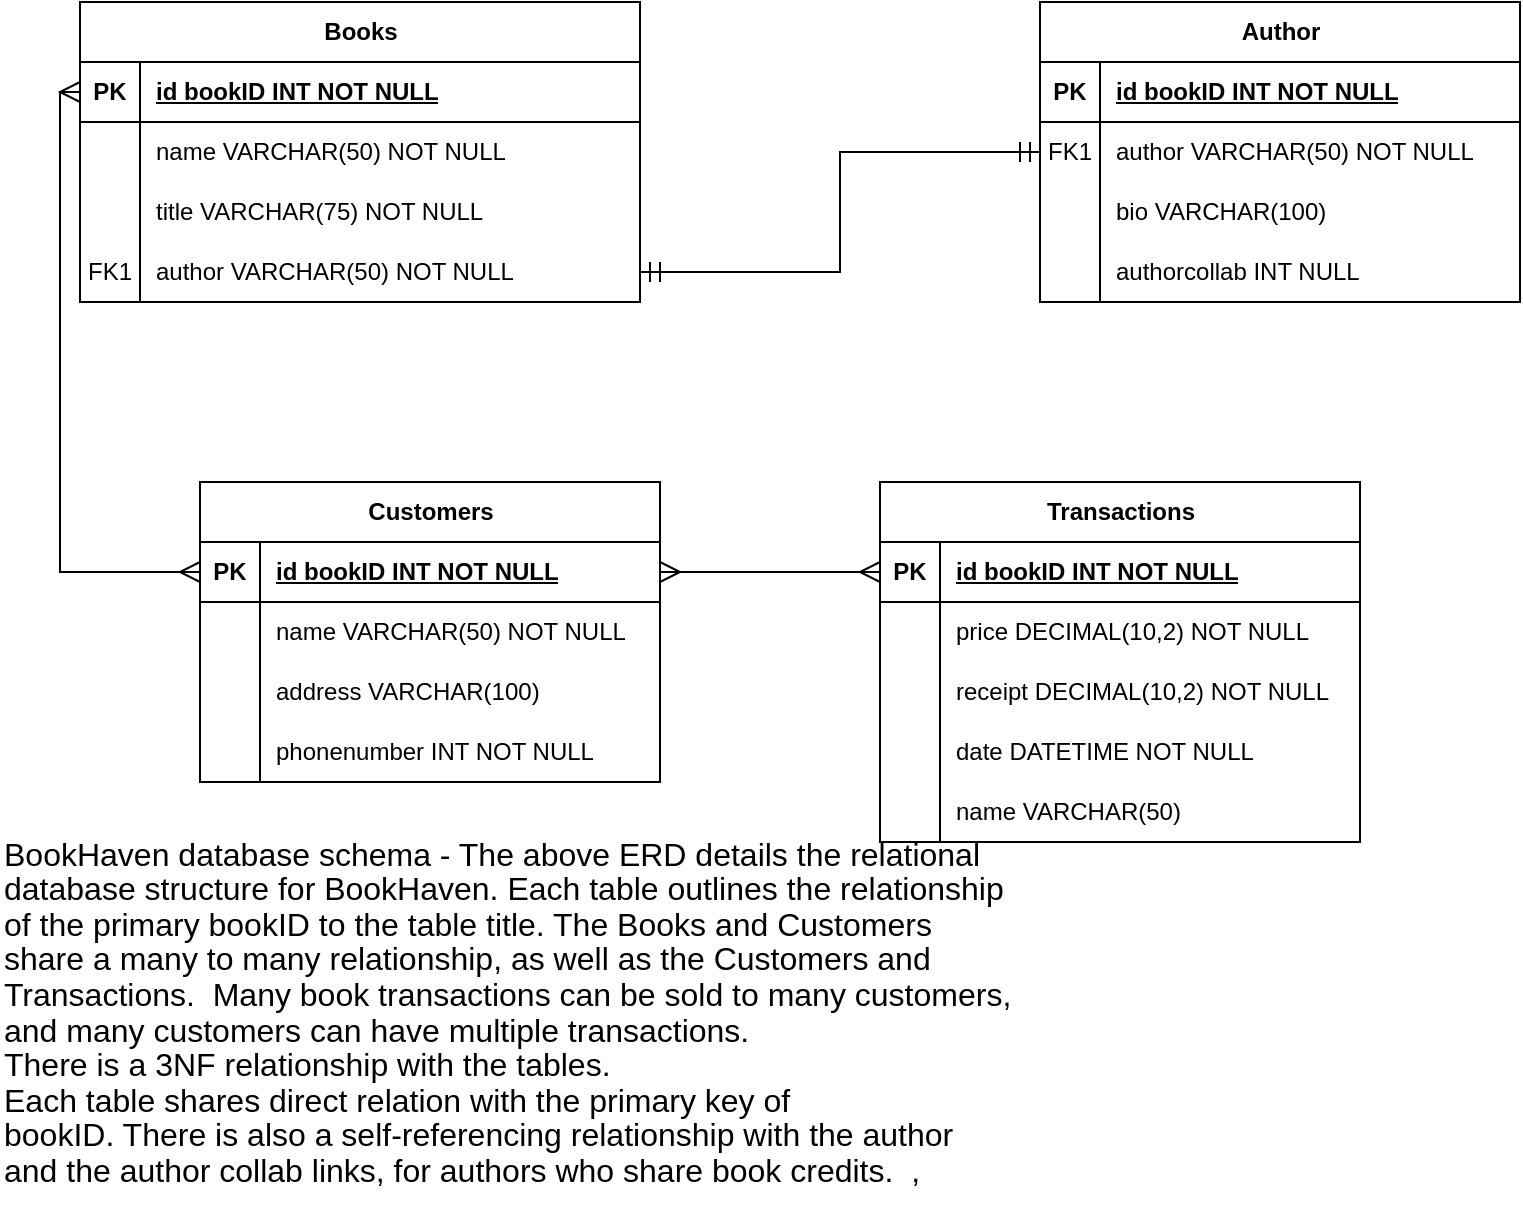 <mxfile version="24.4.8" type="github" pages="2">
  <diagram name="Page-1" id="b520641d-4fe3-3701-9064-5fc419738815">
    <mxGraphModel dx="880" dy="518" grid="1" gridSize="10" guides="1" tooltips="1" connect="1" arrows="1" fold="1" page="1" pageScale="1" pageWidth="1100" pageHeight="850" background="none" math="0" shadow="0">
      <root>
        <mxCell id="0" />
        <mxCell id="1" parent="0" />
        <mxCell id="zmjlTHQmK8Kd3rQYt212-67" value="" style="shape=tableRow;horizontal=0;startSize=0;swimlaneHead=0;swimlaneBody=0;top=0;left=0;bottom=0;right=0;collapsible=0;dropTarget=0;fillColor=none;points=[[0,0.5],[1,0.5]];portConstraint=eastwest;strokeColor=inherit;fontSize=16;" vertex="1" parent="1">
          <mxGeometry x="60" y="160" width="180" height="30" as="geometry" />
        </mxCell>
        <mxCell id="zmjlTHQmK8Kd3rQYt212-68" value="" style="shape=partialRectangle;html=1;whiteSpace=wrap;connectable=0;fillColor=none;top=0;left=0;bottom=0;right=0;overflow=hidden;strokeColor=inherit;fontSize=16;" vertex="1" parent="zmjlTHQmK8Kd3rQYt212-67">
          <mxGeometry width="40" height="30" as="geometry">
            <mxRectangle width="40" height="30" as="alternateBounds" />
          </mxGeometry>
        </mxCell>
        <mxCell id="zmjlTHQmK8Kd3rQYt212-97" value="Transactions" style="shape=table;startSize=30;container=1;collapsible=1;childLayout=tableLayout;fixedRows=1;rowLines=0;fontStyle=1;align=center;resizeLast=1;html=1;" vertex="1" parent="1">
          <mxGeometry x="480" y="280" width="240" height="180" as="geometry" />
        </mxCell>
        <mxCell id="zmjlTHQmK8Kd3rQYt212-98" value="" style="shape=tableRow;horizontal=0;startSize=0;swimlaneHead=0;swimlaneBody=0;fillColor=none;collapsible=0;dropTarget=0;points=[[0,0.5],[1,0.5]];portConstraint=eastwest;top=0;left=0;right=0;bottom=1;" vertex="1" parent="zmjlTHQmK8Kd3rQYt212-97">
          <mxGeometry y="30" width="240" height="30" as="geometry" />
        </mxCell>
        <mxCell id="zmjlTHQmK8Kd3rQYt212-99" value="PK" style="shape=partialRectangle;connectable=0;fillColor=none;top=0;left=0;bottom=0;right=0;fontStyle=1;overflow=hidden;whiteSpace=wrap;html=1;" vertex="1" parent="zmjlTHQmK8Kd3rQYt212-98">
          <mxGeometry width="30" height="30" as="geometry">
            <mxRectangle width="30" height="30" as="alternateBounds" />
          </mxGeometry>
        </mxCell>
        <mxCell id="zmjlTHQmK8Kd3rQYt212-100" value="id bookID INT NOT NULL" style="shape=partialRectangle;connectable=0;fillColor=none;top=0;left=0;bottom=0;right=0;align=left;spacingLeft=6;fontStyle=5;overflow=hidden;whiteSpace=wrap;html=1;" vertex="1" parent="zmjlTHQmK8Kd3rQYt212-98">
          <mxGeometry x="30" width="210" height="30" as="geometry">
            <mxRectangle width="210" height="30" as="alternateBounds" />
          </mxGeometry>
        </mxCell>
        <mxCell id="zmjlTHQmK8Kd3rQYt212-101" value="" style="shape=tableRow;horizontal=0;startSize=0;swimlaneHead=0;swimlaneBody=0;fillColor=none;collapsible=0;dropTarget=0;points=[[0,0.5],[1,0.5]];portConstraint=eastwest;top=0;left=0;right=0;bottom=0;" vertex="1" parent="zmjlTHQmK8Kd3rQYt212-97">
          <mxGeometry y="60" width="240" height="30" as="geometry" />
        </mxCell>
        <mxCell id="zmjlTHQmK8Kd3rQYt212-102" value="" style="shape=partialRectangle;connectable=0;fillColor=none;top=0;left=0;bottom=0;right=0;editable=1;overflow=hidden;whiteSpace=wrap;html=1;" vertex="1" parent="zmjlTHQmK8Kd3rQYt212-101">
          <mxGeometry width="30" height="30" as="geometry">
            <mxRectangle width="30" height="30" as="alternateBounds" />
          </mxGeometry>
        </mxCell>
        <mxCell id="zmjlTHQmK8Kd3rQYt212-103" value="price DECIMAL(10,2) NOT NULL" style="shape=partialRectangle;connectable=0;fillColor=none;top=0;left=0;bottom=0;right=0;align=left;spacingLeft=6;overflow=hidden;whiteSpace=wrap;html=1;" vertex="1" parent="zmjlTHQmK8Kd3rQYt212-101">
          <mxGeometry x="30" width="210" height="30" as="geometry">
            <mxRectangle width="210" height="30" as="alternateBounds" />
          </mxGeometry>
        </mxCell>
        <mxCell id="zmjlTHQmK8Kd3rQYt212-104" value="" style="shape=tableRow;horizontal=0;startSize=0;swimlaneHead=0;swimlaneBody=0;fillColor=none;collapsible=0;dropTarget=0;points=[[0,0.5],[1,0.5]];portConstraint=eastwest;top=0;left=0;right=0;bottom=0;" vertex="1" parent="zmjlTHQmK8Kd3rQYt212-97">
          <mxGeometry y="90" width="240" height="30" as="geometry" />
        </mxCell>
        <mxCell id="zmjlTHQmK8Kd3rQYt212-105" value="" style="shape=partialRectangle;connectable=0;fillColor=none;top=0;left=0;bottom=0;right=0;editable=1;overflow=hidden;whiteSpace=wrap;html=1;" vertex="1" parent="zmjlTHQmK8Kd3rQYt212-104">
          <mxGeometry width="30" height="30" as="geometry">
            <mxRectangle width="30" height="30" as="alternateBounds" />
          </mxGeometry>
        </mxCell>
        <mxCell id="zmjlTHQmK8Kd3rQYt212-106" value="receipt DECIMAL(10,2) NOT NULL" style="shape=partialRectangle;connectable=0;fillColor=none;top=0;left=0;bottom=0;right=0;align=left;spacingLeft=6;overflow=hidden;whiteSpace=wrap;html=1;" vertex="1" parent="zmjlTHQmK8Kd3rQYt212-104">
          <mxGeometry x="30" width="210" height="30" as="geometry">
            <mxRectangle width="210" height="30" as="alternateBounds" />
          </mxGeometry>
        </mxCell>
        <mxCell id="zmjlTHQmK8Kd3rQYt212-107" value="" style="shape=tableRow;horizontal=0;startSize=0;swimlaneHead=0;swimlaneBody=0;fillColor=none;collapsible=0;dropTarget=0;points=[[0,0.5],[1,0.5]];portConstraint=eastwest;top=0;left=0;right=0;bottom=0;" vertex="1" parent="zmjlTHQmK8Kd3rQYt212-97">
          <mxGeometry y="120" width="240" height="30" as="geometry" />
        </mxCell>
        <mxCell id="zmjlTHQmK8Kd3rQYt212-108" value="" style="shape=partialRectangle;connectable=0;fillColor=none;top=0;left=0;bottom=0;right=0;editable=1;overflow=hidden;whiteSpace=wrap;html=1;" vertex="1" parent="zmjlTHQmK8Kd3rQYt212-107">
          <mxGeometry width="30" height="30" as="geometry">
            <mxRectangle width="30" height="30" as="alternateBounds" />
          </mxGeometry>
        </mxCell>
        <mxCell id="zmjlTHQmK8Kd3rQYt212-109" value="date DATETIME NOT NULL" style="shape=partialRectangle;connectable=0;fillColor=none;top=0;left=0;bottom=0;right=0;align=left;spacingLeft=6;overflow=hidden;whiteSpace=wrap;html=1;" vertex="1" parent="zmjlTHQmK8Kd3rQYt212-107">
          <mxGeometry x="30" width="210" height="30" as="geometry">
            <mxRectangle width="210" height="30" as="alternateBounds" />
          </mxGeometry>
        </mxCell>
        <mxCell id="zmjlTHQmK8Kd3rQYt212-149" value="" style="shape=tableRow;horizontal=0;startSize=0;swimlaneHead=0;swimlaneBody=0;fillColor=none;collapsible=0;dropTarget=0;points=[[0,0.5],[1,0.5]];portConstraint=eastwest;top=0;left=0;right=0;bottom=0;" vertex="1" parent="zmjlTHQmK8Kd3rQYt212-97">
          <mxGeometry y="150" width="240" height="30" as="geometry" />
        </mxCell>
        <mxCell id="zmjlTHQmK8Kd3rQYt212-150" value="" style="shape=partialRectangle;connectable=0;fillColor=none;top=0;left=0;bottom=0;right=0;editable=1;overflow=hidden;whiteSpace=wrap;html=1;" vertex="1" parent="zmjlTHQmK8Kd3rQYt212-149">
          <mxGeometry width="30" height="30" as="geometry">
            <mxRectangle width="30" height="30" as="alternateBounds" />
          </mxGeometry>
        </mxCell>
        <mxCell id="zmjlTHQmK8Kd3rQYt212-151" value="name VARCHAR(50)" style="shape=partialRectangle;connectable=0;fillColor=none;top=0;left=0;bottom=0;right=0;align=left;spacingLeft=6;overflow=hidden;whiteSpace=wrap;html=1;" vertex="1" parent="zmjlTHQmK8Kd3rQYt212-149">
          <mxGeometry x="30" width="210" height="30" as="geometry">
            <mxRectangle width="210" height="30" as="alternateBounds" />
          </mxGeometry>
        </mxCell>
        <mxCell id="zmjlTHQmK8Kd3rQYt212-110" value="Customers" style="shape=table;startSize=30;container=1;collapsible=1;childLayout=tableLayout;fixedRows=1;rowLines=0;fontStyle=1;align=center;resizeLast=1;html=1;" vertex="1" parent="1">
          <mxGeometry x="140" y="280" width="230" height="150" as="geometry" />
        </mxCell>
        <mxCell id="zmjlTHQmK8Kd3rQYt212-111" value="" style="shape=tableRow;horizontal=0;startSize=0;swimlaneHead=0;swimlaneBody=0;fillColor=none;collapsible=0;dropTarget=0;points=[[0,0.5],[1,0.5]];portConstraint=eastwest;top=0;left=0;right=0;bottom=1;" vertex="1" parent="zmjlTHQmK8Kd3rQYt212-110">
          <mxGeometry y="30" width="230" height="30" as="geometry" />
        </mxCell>
        <mxCell id="zmjlTHQmK8Kd3rQYt212-112" value="PK" style="shape=partialRectangle;connectable=0;fillColor=none;top=0;left=0;bottom=0;right=0;fontStyle=1;overflow=hidden;whiteSpace=wrap;html=1;" vertex="1" parent="zmjlTHQmK8Kd3rQYt212-111">
          <mxGeometry width="30" height="30" as="geometry">
            <mxRectangle width="30" height="30" as="alternateBounds" />
          </mxGeometry>
        </mxCell>
        <mxCell id="zmjlTHQmK8Kd3rQYt212-113" value="id bookID INT NOT NULL" style="shape=partialRectangle;connectable=0;fillColor=none;top=0;left=0;bottom=0;right=0;align=left;spacingLeft=6;fontStyle=5;overflow=hidden;whiteSpace=wrap;html=1;" vertex="1" parent="zmjlTHQmK8Kd3rQYt212-111">
          <mxGeometry x="30" width="200" height="30" as="geometry">
            <mxRectangle width="200" height="30" as="alternateBounds" />
          </mxGeometry>
        </mxCell>
        <mxCell id="zmjlTHQmK8Kd3rQYt212-114" value="" style="shape=tableRow;horizontal=0;startSize=0;swimlaneHead=0;swimlaneBody=0;fillColor=none;collapsible=0;dropTarget=0;points=[[0,0.5],[1,0.5]];portConstraint=eastwest;top=0;left=0;right=0;bottom=0;" vertex="1" parent="zmjlTHQmK8Kd3rQYt212-110">
          <mxGeometry y="60" width="230" height="30" as="geometry" />
        </mxCell>
        <mxCell id="zmjlTHQmK8Kd3rQYt212-115" value="" style="shape=partialRectangle;connectable=0;fillColor=none;top=0;left=0;bottom=0;right=0;editable=1;overflow=hidden;whiteSpace=wrap;html=1;" vertex="1" parent="zmjlTHQmK8Kd3rQYt212-114">
          <mxGeometry width="30" height="30" as="geometry">
            <mxRectangle width="30" height="30" as="alternateBounds" />
          </mxGeometry>
        </mxCell>
        <mxCell id="zmjlTHQmK8Kd3rQYt212-116" value="name VARCHAR(50) NOT NULL" style="shape=partialRectangle;connectable=0;fillColor=none;top=0;left=0;bottom=0;right=0;align=left;spacingLeft=6;overflow=hidden;whiteSpace=wrap;html=1;" vertex="1" parent="zmjlTHQmK8Kd3rQYt212-114">
          <mxGeometry x="30" width="200" height="30" as="geometry">
            <mxRectangle width="200" height="30" as="alternateBounds" />
          </mxGeometry>
        </mxCell>
        <mxCell id="zmjlTHQmK8Kd3rQYt212-117" value="" style="shape=tableRow;horizontal=0;startSize=0;swimlaneHead=0;swimlaneBody=0;fillColor=none;collapsible=0;dropTarget=0;points=[[0,0.5],[1,0.5]];portConstraint=eastwest;top=0;left=0;right=0;bottom=0;" vertex="1" parent="zmjlTHQmK8Kd3rQYt212-110">
          <mxGeometry y="90" width="230" height="30" as="geometry" />
        </mxCell>
        <mxCell id="zmjlTHQmK8Kd3rQYt212-118" value="" style="shape=partialRectangle;connectable=0;fillColor=none;top=0;left=0;bottom=0;right=0;editable=1;overflow=hidden;whiteSpace=wrap;html=1;" vertex="1" parent="zmjlTHQmK8Kd3rQYt212-117">
          <mxGeometry width="30" height="30" as="geometry">
            <mxRectangle width="30" height="30" as="alternateBounds" />
          </mxGeometry>
        </mxCell>
        <mxCell id="zmjlTHQmK8Kd3rQYt212-119" value="address VARCHAR(100)" style="shape=partialRectangle;connectable=0;fillColor=none;top=0;left=0;bottom=0;right=0;align=left;spacingLeft=6;overflow=hidden;whiteSpace=wrap;html=1;" vertex="1" parent="zmjlTHQmK8Kd3rQYt212-117">
          <mxGeometry x="30" width="200" height="30" as="geometry">
            <mxRectangle width="200" height="30" as="alternateBounds" />
          </mxGeometry>
        </mxCell>
        <mxCell id="zmjlTHQmK8Kd3rQYt212-120" value="" style="shape=tableRow;horizontal=0;startSize=0;swimlaneHead=0;swimlaneBody=0;fillColor=none;collapsible=0;dropTarget=0;points=[[0,0.5],[1,0.5]];portConstraint=eastwest;top=0;left=0;right=0;bottom=0;" vertex="1" parent="zmjlTHQmK8Kd3rQYt212-110">
          <mxGeometry y="120" width="230" height="30" as="geometry" />
        </mxCell>
        <mxCell id="zmjlTHQmK8Kd3rQYt212-121" value="" style="shape=partialRectangle;connectable=0;fillColor=none;top=0;left=0;bottom=0;right=0;editable=1;overflow=hidden;whiteSpace=wrap;html=1;" vertex="1" parent="zmjlTHQmK8Kd3rQYt212-120">
          <mxGeometry width="30" height="30" as="geometry">
            <mxRectangle width="30" height="30" as="alternateBounds" />
          </mxGeometry>
        </mxCell>
        <mxCell id="zmjlTHQmK8Kd3rQYt212-122" value="phonenumber INT NOT NULL" style="shape=partialRectangle;connectable=0;fillColor=none;top=0;left=0;bottom=0;right=0;align=left;spacingLeft=6;overflow=hidden;whiteSpace=wrap;html=1;" vertex="1" parent="zmjlTHQmK8Kd3rQYt212-120">
          <mxGeometry x="30" width="200" height="30" as="geometry">
            <mxRectangle width="200" height="30" as="alternateBounds" />
          </mxGeometry>
        </mxCell>
        <mxCell id="zmjlTHQmK8Kd3rQYt212-123" value="Author" style="shape=table;startSize=30;container=1;collapsible=1;childLayout=tableLayout;fixedRows=1;rowLines=0;fontStyle=1;align=center;resizeLast=1;html=1;" vertex="1" parent="1">
          <mxGeometry x="560" y="40" width="240" height="150" as="geometry" />
        </mxCell>
        <mxCell id="zmjlTHQmK8Kd3rQYt212-124" value="" style="shape=tableRow;horizontal=0;startSize=0;swimlaneHead=0;swimlaneBody=0;fillColor=none;collapsible=0;dropTarget=0;points=[[0,0.5],[1,0.5]];portConstraint=eastwest;top=0;left=0;right=0;bottom=1;" vertex="1" parent="zmjlTHQmK8Kd3rQYt212-123">
          <mxGeometry y="30" width="240" height="30" as="geometry" />
        </mxCell>
        <mxCell id="zmjlTHQmK8Kd3rQYt212-125" value="PK" style="shape=partialRectangle;connectable=0;fillColor=none;top=0;left=0;bottom=0;right=0;fontStyle=1;overflow=hidden;whiteSpace=wrap;html=1;" vertex="1" parent="zmjlTHQmK8Kd3rQYt212-124">
          <mxGeometry width="30" height="30" as="geometry">
            <mxRectangle width="30" height="30" as="alternateBounds" />
          </mxGeometry>
        </mxCell>
        <mxCell id="zmjlTHQmK8Kd3rQYt212-126" value="id bookID INT NOT NULL" style="shape=partialRectangle;connectable=0;fillColor=none;top=0;left=0;bottom=0;right=0;align=left;spacingLeft=6;fontStyle=5;overflow=hidden;whiteSpace=wrap;html=1;" vertex="1" parent="zmjlTHQmK8Kd3rQYt212-124">
          <mxGeometry x="30" width="210" height="30" as="geometry">
            <mxRectangle width="210" height="30" as="alternateBounds" />
          </mxGeometry>
        </mxCell>
        <mxCell id="zmjlTHQmK8Kd3rQYt212-127" value="" style="shape=tableRow;horizontal=0;startSize=0;swimlaneHead=0;swimlaneBody=0;fillColor=none;collapsible=0;dropTarget=0;points=[[0,0.5],[1,0.5]];portConstraint=eastwest;top=0;left=0;right=0;bottom=0;" vertex="1" parent="zmjlTHQmK8Kd3rQYt212-123">
          <mxGeometry y="60" width="240" height="30" as="geometry" />
        </mxCell>
        <mxCell id="zmjlTHQmK8Kd3rQYt212-128" value="FK1" style="shape=partialRectangle;connectable=0;fillColor=none;top=0;left=0;bottom=0;right=0;editable=1;overflow=hidden;whiteSpace=wrap;html=1;" vertex="1" parent="zmjlTHQmK8Kd3rQYt212-127">
          <mxGeometry width="30" height="30" as="geometry">
            <mxRectangle width="30" height="30" as="alternateBounds" />
          </mxGeometry>
        </mxCell>
        <mxCell id="zmjlTHQmK8Kd3rQYt212-129" value="author VARCHAR(50) NOT NULL" style="shape=partialRectangle;connectable=0;fillColor=none;top=0;left=0;bottom=0;right=0;align=left;spacingLeft=6;overflow=hidden;whiteSpace=wrap;html=1;" vertex="1" parent="zmjlTHQmK8Kd3rQYt212-127">
          <mxGeometry x="30" width="210" height="30" as="geometry">
            <mxRectangle width="210" height="30" as="alternateBounds" />
          </mxGeometry>
        </mxCell>
        <mxCell id="zmjlTHQmK8Kd3rQYt212-130" value="" style="shape=tableRow;horizontal=0;startSize=0;swimlaneHead=0;swimlaneBody=0;fillColor=none;collapsible=0;dropTarget=0;points=[[0,0.5],[1,0.5]];portConstraint=eastwest;top=0;left=0;right=0;bottom=0;" vertex="1" parent="zmjlTHQmK8Kd3rQYt212-123">
          <mxGeometry y="90" width="240" height="30" as="geometry" />
        </mxCell>
        <mxCell id="zmjlTHQmK8Kd3rQYt212-131" value="" style="shape=partialRectangle;connectable=0;fillColor=none;top=0;left=0;bottom=0;right=0;editable=1;overflow=hidden;whiteSpace=wrap;html=1;" vertex="1" parent="zmjlTHQmK8Kd3rQYt212-130">
          <mxGeometry width="30" height="30" as="geometry">
            <mxRectangle width="30" height="30" as="alternateBounds" />
          </mxGeometry>
        </mxCell>
        <mxCell id="zmjlTHQmK8Kd3rQYt212-132" value="bio VARCHAR(100)&amp;nbsp;" style="shape=partialRectangle;connectable=0;fillColor=none;top=0;left=0;bottom=0;right=0;align=left;spacingLeft=6;overflow=hidden;whiteSpace=wrap;html=1;" vertex="1" parent="zmjlTHQmK8Kd3rQYt212-130">
          <mxGeometry x="30" width="210" height="30" as="geometry">
            <mxRectangle width="210" height="30" as="alternateBounds" />
          </mxGeometry>
        </mxCell>
        <mxCell id="zmjlTHQmK8Kd3rQYt212-133" value="" style="shape=tableRow;horizontal=0;startSize=0;swimlaneHead=0;swimlaneBody=0;fillColor=none;collapsible=0;dropTarget=0;points=[[0,0.5],[1,0.5]];portConstraint=eastwest;top=0;left=0;right=0;bottom=0;" vertex="1" parent="zmjlTHQmK8Kd3rQYt212-123">
          <mxGeometry y="120" width="240" height="30" as="geometry" />
        </mxCell>
        <mxCell id="zmjlTHQmK8Kd3rQYt212-134" value="" style="shape=partialRectangle;connectable=0;fillColor=none;top=0;left=0;bottom=0;right=0;editable=1;overflow=hidden;whiteSpace=wrap;html=1;" vertex="1" parent="zmjlTHQmK8Kd3rQYt212-133">
          <mxGeometry width="30" height="30" as="geometry">
            <mxRectangle width="30" height="30" as="alternateBounds" />
          </mxGeometry>
        </mxCell>
        <mxCell id="zmjlTHQmK8Kd3rQYt212-135" value="authorcollab INT NULL" style="shape=partialRectangle;connectable=0;fillColor=none;top=0;left=0;bottom=0;right=0;align=left;spacingLeft=6;overflow=hidden;whiteSpace=wrap;html=1;" vertex="1" parent="zmjlTHQmK8Kd3rQYt212-133">
          <mxGeometry x="30" width="210" height="30" as="geometry">
            <mxRectangle width="210" height="30" as="alternateBounds" />
          </mxGeometry>
        </mxCell>
        <mxCell id="zmjlTHQmK8Kd3rQYt212-136" value="Books" style="shape=table;startSize=30;container=1;collapsible=1;childLayout=tableLayout;fixedRows=1;rowLines=0;fontStyle=1;align=center;resizeLast=1;html=1;" vertex="1" parent="1">
          <mxGeometry x="80" y="40" width="280" height="150" as="geometry" />
        </mxCell>
        <mxCell id="zmjlTHQmK8Kd3rQYt212-137" value="" style="shape=tableRow;horizontal=0;startSize=0;swimlaneHead=0;swimlaneBody=0;fillColor=none;collapsible=0;dropTarget=0;points=[[0,0.5],[1,0.5]];portConstraint=eastwest;top=0;left=0;right=0;bottom=1;" vertex="1" parent="zmjlTHQmK8Kd3rQYt212-136">
          <mxGeometry y="30" width="280" height="30" as="geometry" />
        </mxCell>
        <mxCell id="zmjlTHQmK8Kd3rQYt212-138" value="PK" style="shape=partialRectangle;connectable=0;fillColor=none;top=0;left=0;bottom=0;right=0;fontStyle=1;overflow=hidden;whiteSpace=wrap;html=1;" vertex="1" parent="zmjlTHQmK8Kd3rQYt212-137">
          <mxGeometry width="30" height="30" as="geometry">
            <mxRectangle width="30" height="30" as="alternateBounds" />
          </mxGeometry>
        </mxCell>
        <mxCell id="zmjlTHQmK8Kd3rQYt212-139" value="id bookID INT NOT NULL" style="shape=partialRectangle;connectable=0;fillColor=none;top=0;left=0;bottom=0;right=0;align=left;spacingLeft=6;fontStyle=5;overflow=hidden;whiteSpace=wrap;html=1;" vertex="1" parent="zmjlTHQmK8Kd3rQYt212-137">
          <mxGeometry x="30" width="250" height="30" as="geometry">
            <mxRectangle width="250" height="30" as="alternateBounds" />
          </mxGeometry>
        </mxCell>
        <mxCell id="zmjlTHQmK8Kd3rQYt212-140" value="" style="shape=tableRow;horizontal=0;startSize=0;swimlaneHead=0;swimlaneBody=0;fillColor=none;collapsible=0;dropTarget=0;points=[[0,0.5],[1,0.5]];portConstraint=eastwest;top=0;left=0;right=0;bottom=0;" vertex="1" parent="zmjlTHQmK8Kd3rQYt212-136">
          <mxGeometry y="60" width="280" height="30" as="geometry" />
        </mxCell>
        <mxCell id="zmjlTHQmK8Kd3rQYt212-141" value="" style="shape=partialRectangle;connectable=0;fillColor=none;top=0;left=0;bottom=0;right=0;editable=1;overflow=hidden;whiteSpace=wrap;html=1;" vertex="1" parent="zmjlTHQmK8Kd3rQYt212-140">
          <mxGeometry width="30" height="30" as="geometry">
            <mxRectangle width="30" height="30" as="alternateBounds" />
          </mxGeometry>
        </mxCell>
        <mxCell id="zmjlTHQmK8Kd3rQYt212-142" value="name VARCHAR(50) NOT NULL" style="shape=partialRectangle;connectable=0;fillColor=none;top=0;left=0;bottom=0;right=0;align=left;spacingLeft=6;overflow=hidden;whiteSpace=wrap;html=1;" vertex="1" parent="zmjlTHQmK8Kd3rQYt212-140">
          <mxGeometry x="30" width="250" height="30" as="geometry">
            <mxRectangle width="250" height="30" as="alternateBounds" />
          </mxGeometry>
        </mxCell>
        <mxCell id="zmjlTHQmK8Kd3rQYt212-143" value="" style="shape=tableRow;horizontal=0;startSize=0;swimlaneHead=0;swimlaneBody=0;fillColor=none;collapsible=0;dropTarget=0;points=[[0,0.5],[1,0.5]];portConstraint=eastwest;top=0;left=0;right=0;bottom=0;" vertex="1" parent="zmjlTHQmK8Kd3rQYt212-136">
          <mxGeometry y="90" width="280" height="30" as="geometry" />
        </mxCell>
        <mxCell id="zmjlTHQmK8Kd3rQYt212-144" value="" style="shape=partialRectangle;connectable=0;fillColor=none;top=0;left=0;bottom=0;right=0;editable=1;overflow=hidden;whiteSpace=wrap;html=1;" vertex="1" parent="zmjlTHQmK8Kd3rQYt212-143">
          <mxGeometry width="30" height="30" as="geometry">
            <mxRectangle width="30" height="30" as="alternateBounds" />
          </mxGeometry>
        </mxCell>
        <mxCell id="zmjlTHQmK8Kd3rQYt212-145" value="title VARCHAR(75) NOT NULL" style="shape=partialRectangle;connectable=0;fillColor=none;top=0;left=0;bottom=0;right=0;align=left;spacingLeft=6;overflow=hidden;whiteSpace=wrap;html=1;" vertex="1" parent="zmjlTHQmK8Kd3rQYt212-143">
          <mxGeometry x="30" width="250" height="30" as="geometry">
            <mxRectangle width="250" height="30" as="alternateBounds" />
          </mxGeometry>
        </mxCell>
        <mxCell id="zmjlTHQmK8Kd3rQYt212-146" value="" style="shape=tableRow;horizontal=0;startSize=0;swimlaneHead=0;swimlaneBody=0;fillColor=none;collapsible=0;dropTarget=0;points=[[0,0.5],[1,0.5]];portConstraint=eastwest;top=0;left=0;right=0;bottom=0;" vertex="1" parent="zmjlTHQmK8Kd3rQYt212-136">
          <mxGeometry y="120" width="280" height="30" as="geometry" />
        </mxCell>
        <mxCell id="zmjlTHQmK8Kd3rQYt212-147" value="FK1" style="shape=partialRectangle;connectable=0;fillColor=none;top=0;left=0;bottom=0;right=0;editable=1;overflow=hidden;whiteSpace=wrap;html=1;" vertex="1" parent="zmjlTHQmK8Kd3rQYt212-146">
          <mxGeometry width="30" height="30" as="geometry">
            <mxRectangle width="30" height="30" as="alternateBounds" />
          </mxGeometry>
        </mxCell>
        <mxCell id="zmjlTHQmK8Kd3rQYt212-148" value="author VARCHAR(50) NOT NULL" style="shape=partialRectangle;connectable=0;fillColor=none;top=0;left=0;bottom=0;right=0;align=left;spacingLeft=6;overflow=hidden;whiteSpace=wrap;html=1;" vertex="1" parent="zmjlTHQmK8Kd3rQYt212-146">
          <mxGeometry x="30" width="250" height="30" as="geometry">
            <mxRectangle width="250" height="30" as="alternateBounds" />
          </mxGeometry>
        </mxCell>
        <mxCell id="zmjlTHQmK8Kd3rQYt212-154" style="edgeStyle=none;curved=1;rounded=0;orthogonalLoop=1;jettySize=auto;html=1;exitX=0;exitY=0.5;exitDx=0;exitDy=0;fontSize=12;startSize=8;endSize=8;entryX=0;entryY=0.5;entryDx=0;entryDy=0;" edge="1" parent="zmjlTHQmK8Kd3rQYt212-136" source="zmjlTHQmK8Kd3rQYt212-137" target="zmjlTHQmK8Kd3rQYt212-137">
          <mxGeometry relative="1" as="geometry">
            <mxPoint x="-40" y="45" as="targetPoint" />
          </mxGeometry>
        </mxCell>
        <mxCell id="zmjlTHQmK8Kd3rQYt212-158" value="" style="edgeStyle=orthogonalEdgeStyle;fontSize=12;html=1;endArrow=ERmandOne;startArrow=ERmandOne;rounded=0;startSize=8;endSize=8;entryX=0;entryY=0.5;entryDx=0;entryDy=0;exitX=1;exitY=0.5;exitDx=0;exitDy=0;" edge="1" parent="1" source="zmjlTHQmK8Kd3rQYt212-146" target="zmjlTHQmK8Kd3rQYt212-127">
          <mxGeometry width="100" height="100" relative="1" as="geometry">
            <mxPoint x="380" y="310" as="sourcePoint" />
            <mxPoint x="480" y="210" as="targetPoint" />
          </mxGeometry>
        </mxCell>
        <mxCell id="zmjlTHQmK8Kd3rQYt212-159" value="" style="edgeStyle=entityRelationEdgeStyle;fontSize=12;html=1;endArrow=ERmany;startArrow=ERmany;rounded=0;startSize=8;endSize=8;curved=1;exitX=1;exitY=0.5;exitDx=0;exitDy=0;entryX=0;entryY=0.5;entryDx=0;entryDy=0;" edge="1" parent="1" source="zmjlTHQmK8Kd3rQYt212-111" target="zmjlTHQmK8Kd3rQYt212-98">
          <mxGeometry width="100" height="100" relative="1" as="geometry">
            <mxPoint x="380" y="310" as="sourcePoint" />
            <mxPoint x="480" y="210" as="targetPoint" />
          </mxGeometry>
        </mxCell>
        <mxCell id="zmjlTHQmK8Kd3rQYt212-160" value="" style="edgeStyle=orthogonalEdgeStyle;fontSize=12;html=1;endArrow=ERmany;startArrow=ERmany;rounded=0;startSize=8;endSize=8;entryX=0;entryY=0.5;entryDx=0;entryDy=0;exitX=0;exitY=0.5;exitDx=0;exitDy=0;" edge="1" parent="1" source="zmjlTHQmK8Kd3rQYt212-111" target="zmjlTHQmK8Kd3rQYt212-137">
          <mxGeometry width="100" height="100" relative="1" as="geometry">
            <mxPoint x="380" y="310" as="sourcePoint" />
            <mxPoint x="480" y="210" as="targetPoint" />
          </mxGeometry>
        </mxCell>
        <mxCell id="zmjlTHQmK8Kd3rQYt212-161" value="&lt;p style=&quot;line-height: 10%;&quot;&gt;BookHaven database schema - The above ERD details the relational&amp;nbsp;&lt;/p&gt;&lt;p style=&quot;line-height: 10%;&quot;&gt;database structure for BookHaven. Each table outlines the relationship&lt;/p&gt;&lt;p style=&quot;line-height: 10%;&quot;&gt;of the primary bookID to the table title. The Books and Customers&lt;/p&gt;&lt;p style=&quot;line-height: 10%;&quot;&gt;share a many to many relationship, as well as the Customers and&amp;nbsp;&lt;/p&gt;&lt;p style=&quot;line-height: 10%;&quot;&gt;Transactions.&amp;nbsp; Many book transactions can be sold to many customers,&lt;/p&gt;&lt;p style=&quot;line-height: 10%;&quot;&gt;and many customers can have multiple transactions.&amp;nbsp;&amp;nbsp;&lt;/p&gt;&lt;p style=&quot;line-height: 10%;&quot;&gt;There is a 3NF relationship with the tables.&lt;/p&gt;&lt;p style=&quot;line-height: 10%;&quot;&gt;&lt;span style=&quot;background-color: initial;&quot;&gt;Each table shares direct relation with the primary key of&amp;nbsp;&lt;/span&gt;&lt;/p&gt;&lt;p style=&quot;line-height: 10%;&quot;&gt;bookID. There is also a self-referencing relationship with the author&lt;/p&gt;&lt;p style=&quot;line-height: 10%;&quot;&gt;and the author collab links, for authors who share book credits.&amp;nbsp; ,&amp;nbsp;&lt;/p&gt;" style="text;strokeColor=none;fillColor=none;html=1;align=left;verticalAlign=middle;whiteSpace=wrap;rounded=0;fontSize=16;" vertex="1" parent="1">
          <mxGeometry x="40" y="480" width="510" height="130" as="geometry" />
        </mxCell>
      </root>
    </mxGraphModel>
  </diagram>
  <diagram id="HzyskAfTWb1vIfWyiAjB" name="Page-2">
    <mxGraphModel dx="880" dy="918" grid="1" gridSize="10" guides="1" tooltips="1" connect="1" arrows="1" fold="1" page="0" pageScale="1" pageWidth="850" pageHeight="1100" math="0" shadow="0">
      <root>
        <mxCell id="0" />
        <mxCell id="1" parent="0" />
        <mxCell id="vQfHnk6SNXSpWR6Jt3Qd-1" value="Rental_Agreements" style="shape=table;startSize=30;container=1;collapsible=1;childLayout=tableLayout;fixedRows=1;rowLines=0;fontStyle=1;align=center;resizeLast=1;html=1;" vertex="1" parent="1">
          <mxGeometry x="400" y="-240" width="280" height="210" as="geometry" />
        </mxCell>
        <mxCell id="vQfHnk6SNXSpWR6Jt3Qd-2" value="" style="shape=tableRow;horizontal=0;startSize=0;swimlaneHead=0;swimlaneBody=0;fillColor=none;collapsible=0;dropTarget=0;points=[[0,0.5],[1,0.5]];portConstraint=eastwest;top=0;left=0;right=0;bottom=1;" vertex="1" parent="vQfHnk6SNXSpWR6Jt3Qd-1">
          <mxGeometry y="30" width="280" height="30" as="geometry" />
        </mxCell>
        <mxCell id="vQfHnk6SNXSpWR6Jt3Qd-3" value="PK" style="shape=partialRectangle;connectable=0;fillColor=none;top=0;left=0;bottom=0;right=0;fontStyle=1;overflow=hidden;whiteSpace=wrap;html=1;" vertex="1" parent="vQfHnk6SNXSpWR6Jt3Qd-2">
          <mxGeometry width="30" height="30" as="geometry">
            <mxRectangle width="30" height="30" as="alternateBounds" />
          </mxGeometry>
        </mxCell>
        <mxCell id="vQfHnk6SNXSpWR6Jt3Qd-4" value="id INT AUTO_INCREMENT" style="shape=partialRectangle;connectable=0;fillColor=none;top=0;left=0;bottom=0;right=0;align=left;spacingLeft=6;fontStyle=5;overflow=hidden;whiteSpace=wrap;html=1;" vertex="1" parent="vQfHnk6SNXSpWR6Jt3Qd-2">
          <mxGeometry x="30" width="250" height="30" as="geometry">
            <mxRectangle width="250" height="30" as="alternateBounds" />
          </mxGeometry>
        </mxCell>
        <mxCell id="vQfHnk6SNXSpWR6Jt3Qd-5" value="" style="shape=tableRow;horizontal=0;startSize=0;swimlaneHead=0;swimlaneBody=0;fillColor=none;collapsible=0;dropTarget=0;points=[[0,0.5],[1,0.5]];portConstraint=eastwest;top=0;left=0;right=0;bottom=0;" vertex="1" parent="vQfHnk6SNXSpWR6Jt3Qd-1">
          <mxGeometry y="60" width="280" height="30" as="geometry" />
        </mxCell>
        <mxCell id="vQfHnk6SNXSpWR6Jt3Qd-6" value="FK" style="shape=partialRectangle;connectable=0;fillColor=none;top=0;left=0;bottom=0;right=0;editable=1;overflow=hidden;whiteSpace=wrap;html=1;" vertex="1" parent="vQfHnk6SNXSpWR6Jt3Qd-5">
          <mxGeometry width="30" height="30" as="geometry">
            <mxRectangle width="30" height="30" as="alternateBounds" />
          </mxGeometry>
        </mxCell>
        <mxCell id="vQfHnk6SNXSpWR6Jt3Qd-7" value="vinID VARCHAR(17) NOT NULL UNIQUE" style="shape=partialRectangle;connectable=0;fillColor=none;top=0;left=0;bottom=0;right=0;align=left;spacingLeft=6;overflow=hidden;whiteSpace=wrap;html=1;" vertex="1" parent="vQfHnk6SNXSpWR6Jt3Qd-5">
          <mxGeometry x="30" width="250" height="30" as="geometry">
            <mxRectangle width="250" height="30" as="alternateBounds" />
          </mxGeometry>
        </mxCell>
        <mxCell id="vQfHnk6SNXSpWR6Jt3Qd-8" value="" style="shape=tableRow;horizontal=0;startSize=0;swimlaneHead=0;swimlaneBody=0;fillColor=none;collapsible=0;dropTarget=0;points=[[0,0.5],[1,0.5]];portConstraint=eastwest;top=0;left=0;right=0;bottom=0;" vertex="1" parent="vQfHnk6SNXSpWR6Jt3Qd-1">
          <mxGeometry y="90" width="280" height="30" as="geometry" />
        </mxCell>
        <mxCell id="vQfHnk6SNXSpWR6Jt3Qd-9" value="" style="shape=partialRectangle;connectable=0;fillColor=none;top=0;left=0;bottom=0;right=0;editable=1;overflow=hidden;whiteSpace=wrap;html=1;" vertex="1" parent="vQfHnk6SNXSpWR6Jt3Qd-8">
          <mxGeometry width="30" height="30" as="geometry">
            <mxRectangle width="30" height="30" as="alternateBounds" />
          </mxGeometry>
        </mxCell>
        <mxCell id="vQfHnk6SNXSpWR6Jt3Qd-10" value="renter_name varchar(25) NOT NULL" style="shape=partialRectangle;connectable=0;fillColor=none;top=0;left=0;bottom=0;right=0;align=left;spacingLeft=6;overflow=hidden;whiteSpace=wrap;html=1;" vertex="1" parent="vQfHnk6SNXSpWR6Jt3Qd-8">
          <mxGeometry x="30" width="250" height="30" as="geometry">
            <mxRectangle width="250" height="30" as="alternateBounds" />
          </mxGeometry>
        </mxCell>
        <mxCell id="vQfHnk6SNXSpWR6Jt3Qd-11" value="" style="shape=tableRow;horizontal=0;startSize=0;swimlaneHead=0;swimlaneBody=0;fillColor=none;collapsible=0;dropTarget=0;points=[[0,0.5],[1,0.5]];portConstraint=eastwest;top=0;left=0;right=0;bottom=0;" vertex="1" parent="vQfHnk6SNXSpWR6Jt3Qd-1">
          <mxGeometry y="120" width="280" height="30" as="geometry" />
        </mxCell>
        <mxCell id="vQfHnk6SNXSpWR6Jt3Qd-12" value="" style="shape=partialRectangle;connectable=0;fillColor=none;top=0;left=0;bottom=0;right=0;editable=1;overflow=hidden;whiteSpace=wrap;html=1;" vertex="1" parent="vQfHnk6SNXSpWR6Jt3Qd-11">
          <mxGeometry width="30" height="30" as="geometry">
            <mxRectangle width="30" height="30" as="alternateBounds" />
          </mxGeometry>
        </mxCell>
        <mxCell id="vQfHnk6SNXSpWR6Jt3Qd-13" value="renter_address varchar(75) NOT NULL" style="shape=partialRectangle;connectable=0;fillColor=none;top=0;left=0;bottom=0;right=0;align=left;spacingLeft=6;overflow=hidden;whiteSpace=wrap;html=1;" vertex="1" parent="vQfHnk6SNXSpWR6Jt3Qd-11">
          <mxGeometry x="30" width="250" height="30" as="geometry">
            <mxRectangle width="250" height="30" as="alternateBounds" />
          </mxGeometry>
        </mxCell>
        <mxCell id="vQfHnk6SNXSpWR6Jt3Qd-27" value="" style="shape=tableRow;horizontal=0;startSize=0;swimlaneHead=0;swimlaneBody=0;fillColor=none;collapsible=0;dropTarget=0;points=[[0,0.5],[1,0.5]];portConstraint=eastwest;top=0;left=0;right=0;bottom=0;" vertex="1" parent="vQfHnk6SNXSpWR6Jt3Qd-1">
          <mxGeometry y="150" width="280" height="30" as="geometry" />
        </mxCell>
        <mxCell id="vQfHnk6SNXSpWR6Jt3Qd-28" value="" style="shape=partialRectangle;connectable=0;fillColor=none;top=0;left=0;bottom=0;right=0;editable=1;overflow=hidden;whiteSpace=wrap;html=1;" vertex="1" parent="vQfHnk6SNXSpWR6Jt3Qd-27">
          <mxGeometry width="30" height="30" as="geometry">
            <mxRectangle width="30" height="30" as="alternateBounds" />
          </mxGeometry>
        </mxCell>
        <mxCell id="vQfHnk6SNXSpWR6Jt3Qd-29" value="renter_phone INT NOT NULL" style="shape=partialRectangle;connectable=0;fillColor=none;top=0;left=0;bottom=0;right=0;align=left;spacingLeft=6;overflow=hidden;whiteSpace=wrap;html=1;" vertex="1" parent="vQfHnk6SNXSpWR6Jt3Qd-27">
          <mxGeometry x="30" width="250" height="30" as="geometry">
            <mxRectangle width="250" height="30" as="alternateBounds" />
          </mxGeometry>
        </mxCell>
        <mxCell id="vQfHnk6SNXSpWR6Jt3Qd-33" value="" style="shape=tableRow;horizontal=0;startSize=0;swimlaneHead=0;swimlaneBody=0;fillColor=none;collapsible=0;dropTarget=0;points=[[0,0.5],[1,0.5]];portConstraint=eastwest;top=0;left=0;right=0;bottom=0;" vertex="1" parent="vQfHnk6SNXSpWR6Jt3Qd-1">
          <mxGeometry y="180" width="280" height="30" as="geometry" />
        </mxCell>
        <mxCell id="vQfHnk6SNXSpWR6Jt3Qd-34" value="" style="shape=partialRectangle;connectable=0;fillColor=none;top=0;left=0;bottom=0;right=0;editable=1;overflow=hidden;whiteSpace=wrap;html=1;" vertex="1" parent="vQfHnk6SNXSpWR6Jt3Qd-33">
          <mxGeometry width="30" height="30" as="geometry">
            <mxRectangle width="30" height="30" as="alternateBounds" />
          </mxGeometry>
        </mxCell>
        <mxCell id="vQfHnk6SNXSpWR6Jt3Qd-35" value="renter_driverlicense INT NOT NULL" style="shape=partialRectangle;connectable=0;fillColor=none;top=0;left=0;bottom=0;right=0;align=left;spacingLeft=6;overflow=hidden;whiteSpace=wrap;html=1;" vertex="1" parent="vQfHnk6SNXSpWR6Jt3Qd-33">
          <mxGeometry x="30" width="250" height="30" as="geometry">
            <mxRectangle width="250" height="30" as="alternateBounds" />
          </mxGeometry>
        </mxCell>
        <mxCell id="vQfHnk6SNXSpWR6Jt3Qd-14" value="Vehicles" style="shape=table;startSize=30;container=1;collapsible=1;childLayout=tableLayout;fixedRows=1;rowLines=0;fontStyle=1;align=center;resizeLast=1;html=1;" vertex="1" parent="1">
          <mxGeometry y="-240" width="270" height="150" as="geometry" />
        </mxCell>
        <mxCell id="vQfHnk6SNXSpWR6Jt3Qd-15" value="" style="shape=tableRow;horizontal=0;startSize=0;swimlaneHead=0;swimlaneBody=0;fillColor=none;collapsible=0;dropTarget=0;points=[[0,0.5],[1,0.5]];portConstraint=eastwest;top=0;left=0;right=0;bottom=1;" vertex="1" parent="vQfHnk6SNXSpWR6Jt3Qd-14">
          <mxGeometry y="30" width="270" height="30" as="geometry" />
        </mxCell>
        <mxCell id="vQfHnk6SNXSpWR6Jt3Qd-16" value="PK" style="shape=partialRectangle;connectable=0;fillColor=none;top=0;left=0;bottom=0;right=0;fontStyle=1;overflow=hidden;whiteSpace=wrap;html=1;" vertex="1" parent="vQfHnk6SNXSpWR6Jt3Qd-15">
          <mxGeometry width="30" height="30" as="geometry">
            <mxRectangle width="30" height="30" as="alternateBounds" />
          </mxGeometry>
        </mxCell>
        <mxCell id="vQfHnk6SNXSpWR6Jt3Qd-17" value="id INT AUTO_INCREMENT" style="shape=partialRectangle;connectable=0;fillColor=none;top=0;left=0;bottom=0;right=0;align=left;spacingLeft=6;fontStyle=5;overflow=hidden;whiteSpace=wrap;html=1;" vertex="1" parent="vQfHnk6SNXSpWR6Jt3Qd-15">
          <mxGeometry x="30" width="240" height="30" as="geometry">
            <mxRectangle width="240" height="30" as="alternateBounds" />
          </mxGeometry>
        </mxCell>
        <mxCell id="vQfHnk6SNXSpWR6Jt3Qd-18" value="" style="shape=tableRow;horizontal=0;startSize=0;swimlaneHead=0;swimlaneBody=0;fillColor=none;collapsible=0;dropTarget=0;points=[[0,0.5],[1,0.5]];portConstraint=eastwest;top=0;left=0;right=0;bottom=0;" vertex="1" parent="vQfHnk6SNXSpWR6Jt3Qd-14">
          <mxGeometry y="60" width="270" height="30" as="geometry" />
        </mxCell>
        <mxCell id="vQfHnk6SNXSpWR6Jt3Qd-19" value="" style="shape=partialRectangle;connectable=0;fillColor=none;top=0;left=0;bottom=0;right=0;editable=1;overflow=hidden;whiteSpace=wrap;html=1;" vertex="1" parent="vQfHnk6SNXSpWR6Jt3Qd-18">
          <mxGeometry width="30" height="30" as="geometry">
            <mxRectangle width="30" height="30" as="alternateBounds" />
          </mxGeometry>
        </mxCell>
        <mxCell id="vQfHnk6SNXSpWR6Jt3Qd-20" value="model VARCHAR(50) NOT NULL" style="shape=partialRectangle;connectable=0;fillColor=none;top=0;left=0;bottom=0;right=0;align=left;spacingLeft=6;overflow=hidden;whiteSpace=wrap;html=1;" vertex="1" parent="vQfHnk6SNXSpWR6Jt3Qd-18">
          <mxGeometry x="30" width="240" height="30" as="geometry">
            <mxRectangle width="240" height="30" as="alternateBounds" />
          </mxGeometry>
        </mxCell>
        <mxCell id="vQfHnk6SNXSpWR6Jt3Qd-21" value="" style="shape=tableRow;horizontal=0;startSize=0;swimlaneHead=0;swimlaneBody=0;fillColor=none;collapsible=0;dropTarget=0;points=[[0,0.5],[1,0.5]];portConstraint=eastwest;top=0;left=0;right=0;bottom=0;" vertex="1" parent="vQfHnk6SNXSpWR6Jt3Qd-14">
          <mxGeometry y="90" width="270" height="30" as="geometry" />
        </mxCell>
        <mxCell id="vQfHnk6SNXSpWR6Jt3Qd-22" value="" style="shape=partialRectangle;connectable=0;fillColor=none;top=0;left=0;bottom=0;right=0;editable=1;overflow=hidden;whiteSpace=wrap;html=1;" vertex="1" parent="vQfHnk6SNXSpWR6Jt3Qd-21">
          <mxGeometry width="30" height="30" as="geometry">
            <mxRectangle width="30" height="30" as="alternateBounds" />
          </mxGeometry>
        </mxCell>
        <mxCell id="vQfHnk6SNXSpWR6Jt3Qd-23" value="make VARCHAR(50) NOT NULL" style="shape=partialRectangle;connectable=0;fillColor=none;top=0;left=0;bottom=0;right=0;align=left;spacingLeft=6;overflow=hidden;whiteSpace=wrap;html=1;" vertex="1" parent="vQfHnk6SNXSpWR6Jt3Qd-21">
          <mxGeometry x="30" width="240" height="30" as="geometry">
            <mxRectangle width="240" height="30" as="alternateBounds" />
          </mxGeometry>
        </mxCell>
        <mxCell id="vQfHnk6SNXSpWR6Jt3Qd-24" value="" style="shape=tableRow;horizontal=0;startSize=0;swimlaneHead=0;swimlaneBody=0;fillColor=none;collapsible=0;dropTarget=0;points=[[0,0.5],[1,0.5]];portConstraint=eastwest;top=0;left=0;right=0;bottom=0;" vertex="1" parent="vQfHnk6SNXSpWR6Jt3Qd-14">
          <mxGeometry y="120" width="270" height="30" as="geometry" />
        </mxCell>
        <mxCell id="vQfHnk6SNXSpWR6Jt3Qd-25" value="" style="shape=partialRectangle;connectable=0;fillColor=none;top=0;left=0;bottom=0;right=0;editable=1;overflow=hidden;whiteSpace=wrap;html=1;" vertex="1" parent="vQfHnk6SNXSpWR6Jt3Qd-24">
          <mxGeometry width="30" height="30" as="geometry">
            <mxRectangle width="30" height="30" as="alternateBounds" />
          </mxGeometry>
        </mxCell>
        <mxCell id="vQfHnk6SNXSpWR6Jt3Qd-26" value="year YEAR NOT NULL" style="shape=partialRectangle;connectable=0;fillColor=none;top=0;left=0;bottom=0;right=0;align=left;spacingLeft=6;overflow=hidden;whiteSpace=wrap;html=1;" vertex="1" parent="vQfHnk6SNXSpWR6Jt3Qd-24">
          <mxGeometry x="30" width="240" height="30" as="geometry">
            <mxRectangle width="240" height="30" as="alternateBounds" />
          </mxGeometry>
        </mxCell>
        <mxCell id="vQfHnk6SNXSpWR6Jt3Qd-36" value="" style="edgeStyle=orthogonalEdgeStyle;fontSize=12;html=1;endArrow=ERmandOne;startArrow=ERmandOne;rounded=0;startSize=8;endSize=8;entryX=0;entryY=0.5;entryDx=0;entryDy=0;exitX=1;exitY=0.5;exitDx=0;exitDy=0;" edge="1" parent="1" source="vQfHnk6SNXSpWR6Jt3Qd-15" target="vQfHnk6SNXSpWR6Jt3Qd-5">
          <mxGeometry width="100" height="100" relative="1" as="geometry">
            <mxPoint x="240" y="-80" as="sourcePoint" />
            <mxPoint x="340" y="-180" as="targetPoint" />
          </mxGeometry>
        </mxCell>
        <mxCell id="vQfHnk6SNXSpWR6Jt3Qd-37" value="The above AutoRent ERD schema shows a one to one relationship between the vehicle and the rental agreements.&amp;nbsp; the vin number is unique, and both the vehicles and rental agreements cannot be shared, so are incremented to not repeat themselves." style="text;strokeColor=none;fillColor=none;html=1;align=left;verticalAlign=middle;whiteSpace=wrap;rounded=0;fontSize=16;textDirection=ltr;" vertex="1" parent="1">
          <mxGeometry width="400" height="240" as="geometry" />
        </mxCell>
      </root>
    </mxGraphModel>
  </diagram>
</mxfile>
